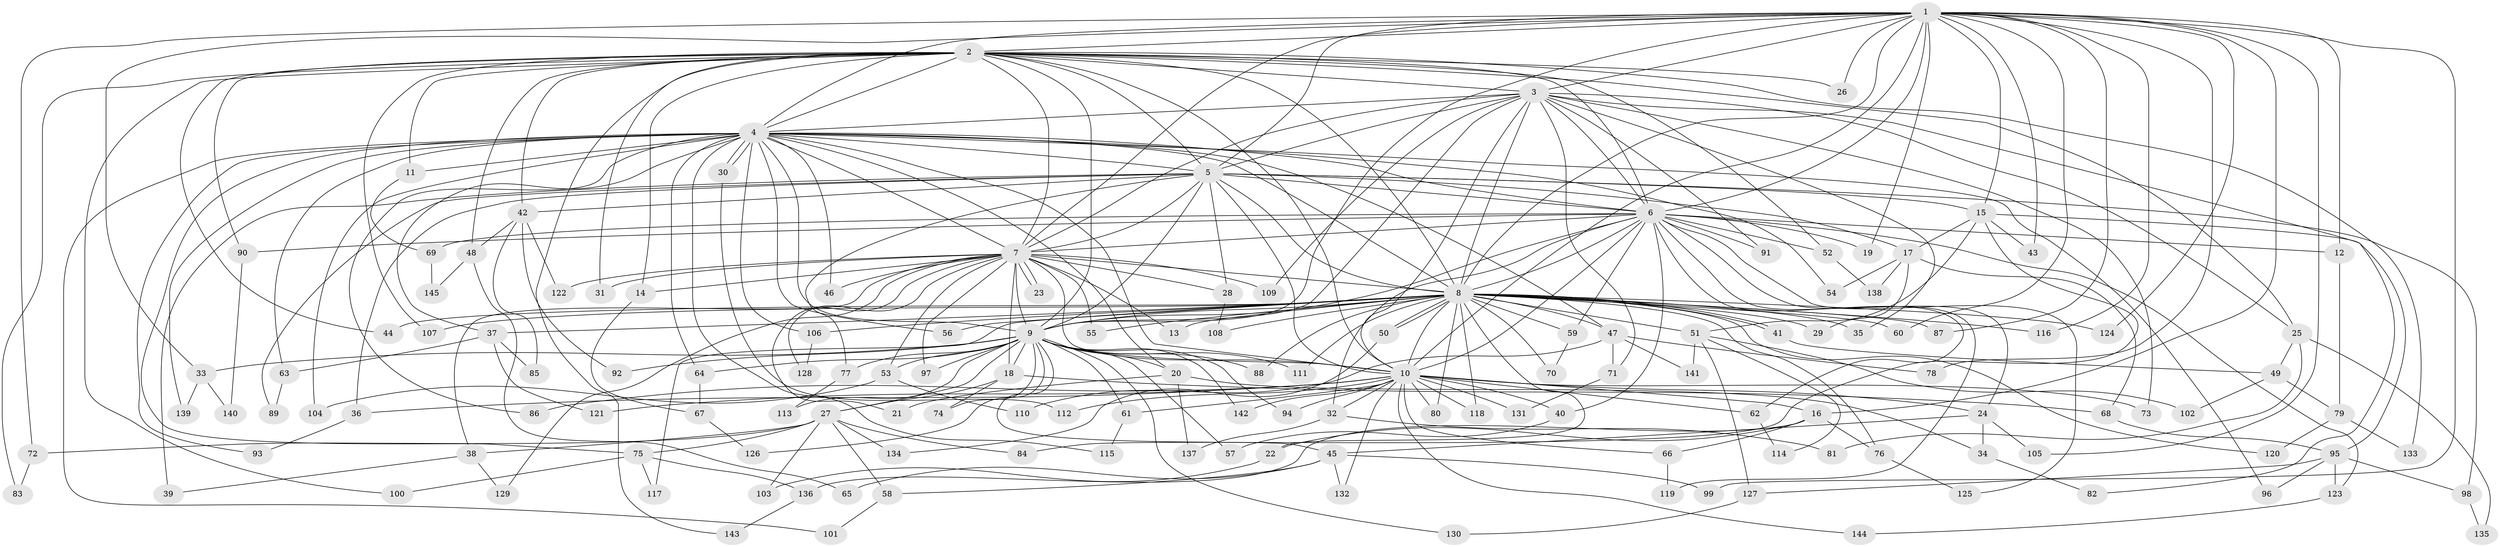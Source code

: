 // Generated by graph-tools (version 1.1) at 2025/13/03/09/25 04:13:55]
// undirected, 145 vertices, 315 edges
graph export_dot {
graph [start="1"]
  node [color=gray90,style=filled];
  1;
  2;
  3;
  4;
  5;
  6;
  7;
  8;
  9;
  10;
  11;
  12;
  13;
  14;
  15;
  16;
  17;
  18;
  19;
  20;
  21;
  22;
  23;
  24;
  25;
  26;
  27;
  28;
  29;
  30;
  31;
  32;
  33;
  34;
  35;
  36;
  37;
  38;
  39;
  40;
  41;
  42;
  43;
  44;
  45;
  46;
  47;
  48;
  49;
  50;
  51;
  52;
  53;
  54;
  55;
  56;
  57;
  58;
  59;
  60;
  61;
  62;
  63;
  64;
  65;
  66;
  67;
  68;
  69;
  70;
  71;
  72;
  73;
  74;
  75;
  76;
  77;
  78;
  79;
  80;
  81;
  82;
  83;
  84;
  85;
  86;
  87;
  88;
  89;
  90;
  91;
  92;
  93;
  94;
  95;
  96;
  97;
  98;
  99;
  100;
  101;
  102;
  103;
  104;
  105;
  106;
  107;
  108;
  109;
  110;
  111;
  112;
  113;
  114;
  115;
  116;
  117;
  118;
  119;
  120;
  121;
  122;
  123;
  124;
  125;
  126;
  127;
  128;
  129;
  130;
  131;
  132;
  133;
  134;
  135;
  136;
  137;
  138;
  139;
  140;
  141;
  142;
  143;
  144;
  145;
  1 -- 2;
  1 -- 3;
  1 -- 4;
  1 -- 5;
  1 -- 6;
  1 -- 7;
  1 -- 8;
  1 -- 9;
  1 -- 10;
  1 -- 12;
  1 -- 15;
  1 -- 16;
  1 -- 19;
  1 -- 26;
  1 -- 33;
  1 -- 43;
  1 -- 60;
  1 -- 72;
  1 -- 78;
  1 -- 87;
  1 -- 99;
  1 -- 105;
  1 -- 116;
  1 -- 124;
  2 -- 3;
  2 -- 4;
  2 -- 5;
  2 -- 6;
  2 -- 7;
  2 -- 8;
  2 -- 9;
  2 -- 10;
  2 -- 11;
  2 -- 14;
  2 -- 25;
  2 -- 26;
  2 -- 31;
  2 -- 42;
  2 -- 44;
  2 -- 48;
  2 -- 52;
  2 -- 83;
  2 -- 90;
  2 -- 100;
  2 -- 107;
  2 -- 133;
  2 -- 143;
  3 -- 4;
  3 -- 5;
  3 -- 6;
  3 -- 7;
  3 -- 8;
  3 -- 9;
  3 -- 10;
  3 -- 25;
  3 -- 35;
  3 -- 71;
  3 -- 73;
  3 -- 82;
  3 -- 91;
  3 -- 109;
  4 -- 5;
  4 -- 6;
  4 -- 7;
  4 -- 8;
  4 -- 9;
  4 -- 10;
  4 -- 11;
  4 -- 20;
  4 -- 30;
  4 -- 30;
  4 -- 37;
  4 -- 46;
  4 -- 47;
  4 -- 54;
  4 -- 56;
  4 -- 63;
  4 -- 64;
  4 -- 75;
  4 -- 86;
  4 -- 93;
  4 -- 96;
  4 -- 101;
  4 -- 104;
  4 -- 106;
  4 -- 115;
  4 -- 139;
  5 -- 6;
  5 -- 7;
  5 -- 8;
  5 -- 9;
  5 -- 10;
  5 -- 15;
  5 -- 17;
  5 -- 28;
  5 -- 36;
  5 -- 39;
  5 -- 42;
  5 -- 77;
  5 -- 89;
  5 -- 98;
  6 -- 7;
  6 -- 8;
  6 -- 9;
  6 -- 10;
  6 -- 12;
  6 -- 19;
  6 -- 24;
  6 -- 32;
  6 -- 40;
  6 -- 52;
  6 -- 59;
  6 -- 62;
  6 -- 69;
  6 -- 90;
  6 -- 91;
  6 -- 119;
  6 -- 123;
  6 -- 125;
  7 -- 8;
  7 -- 9;
  7 -- 10;
  7 -- 13;
  7 -- 14;
  7 -- 18;
  7 -- 21;
  7 -- 23;
  7 -- 23;
  7 -- 28;
  7 -- 31;
  7 -- 38;
  7 -- 46;
  7 -- 53;
  7 -- 55;
  7 -- 97;
  7 -- 109;
  7 -- 122;
  7 -- 128;
  7 -- 129;
  8 -- 9;
  8 -- 10;
  8 -- 13;
  8 -- 22;
  8 -- 29;
  8 -- 35;
  8 -- 37;
  8 -- 41;
  8 -- 41;
  8 -- 44;
  8 -- 47;
  8 -- 50;
  8 -- 50;
  8 -- 51;
  8 -- 55;
  8 -- 56;
  8 -- 59;
  8 -- 60;
  8 -- 70;
  8 -- 76;
  8 -- 80;
  8 -- 87;
  8 -- 88;
  8 -- 106;
  8 -- 107;
  8 -- 108;
  8 -- 111;
  8 -- 116;
  8 -- 117;
  8 -- 118;
  8 -- 120;
  8 -- 124;
  9 -- 10;
  9 -- 18;
  9 -- 20;
  9 -- 27;
  9 -- 33;
  9 -- 45;
  9 -- 53;
  9 -- 57;
  9 -- 61;
  9 -- 64;
  9 -- 74;
  9 -- 77;
  9 -- 88;
  9 -- 92;
  9 -- 94;
  9 -- 97;
  9 -- 111;
  9 -- 113;
  9 -- 126;
  9 -- 130;
  9 -- 142;
  10 -- 16;
  10 -- 24;
  10 -- 32;
  10 -- 36;
  10 -- 40;
  10 -- 61;
  10 -- 62;
  10 -- 66;
  10 -- 73;
  10 -- 80;
  10 -- 86;
  10 -- 94;
  10 -- 112;
  10 -- 118;
  10 -- 121;
  10 -- 131;
  10 -- 132;
  10 -- 142;
  10 -- 144;
  11 -- 69;
  12 -- 79;
  14 -- 67;
  15 -- 17;
  15 -- 43;
  15 -- 51;
  15 -- 84;
  15 -- 95;
  16 -- 22;
  16 -- 66;
  16 -- 76;
  16 -- 136;
  17 -- 29;
  17 -- 54;
  17 -- 68;
  17 -- 138;
  18 -- 27;
  18 -- 68;
  18 -- 74;
  20 -- 21;
  20 -- 34;
  20 -- 137;
  22 -- 103;
  24 -- 34;
  24 -- 45;
  24 -- 105;
  25 -- 49;
  25 -- 81;
  25 -- 135;
  27 -- 38;
  27 -- 58;
  27 -- 72;
  27 -- 75;
  27 -- 84;
  27 -- 103;
  27 -- 134;
  28 -- 108;
  30 -- 112;
  32 -- 81;
  32 -- 137;
  33 -- 139;
  33 -- 140;
  34 -- 82;
  36 -- 93;
  37 -- 63;
  37 -- 85;
  37 -- 121;
  38 -- 39;
  38 -- 129;
  40 -- 57;
  41 -- 49;
  42 -- 48;
  42 -- 85;
  42 -- 92;
  42 -- 122;
  45 -- 58;
  45 -- 65;
  45 -- 99;
  45 -- 132;
  47 -- 71;
  47 -- 78;
  47 -- 110;
  47 -- 141;
  48 -- 65;
  48 -- 145;
  49 -- 79;
  49 -- 102;
  50 -- 134;
  51 -- 102;
  51 -- 114;
  51 -- 127;
  51 -- 141;
  52 -- 138;
  53 -- 104;
  53 -- 110;
  58 -- 101;
  59 -- 70;
  61 -- 115;
  62 -- 114;
  63 -- 89;
  64 -- 67;
  66 -- 119;
  67 -- 126;
  68 -- 95;
  69 -- 145;
  71 -- 131;
  72 -- 83;
  75 -- 100;
  75 -- 117;
  75 -- 136;
  76 -- 125;
  77 -- 113;
  79 -- 120;
  79 -- 133;
  90 -- 140;
  95 -- 96;
  95 -- 98;
  95 -- 123;
  95 -- 127;
  98 -- 135;
  106 -- 128;
  123 -- 144;
  127 -- 130;
  136 -- 143;
}
